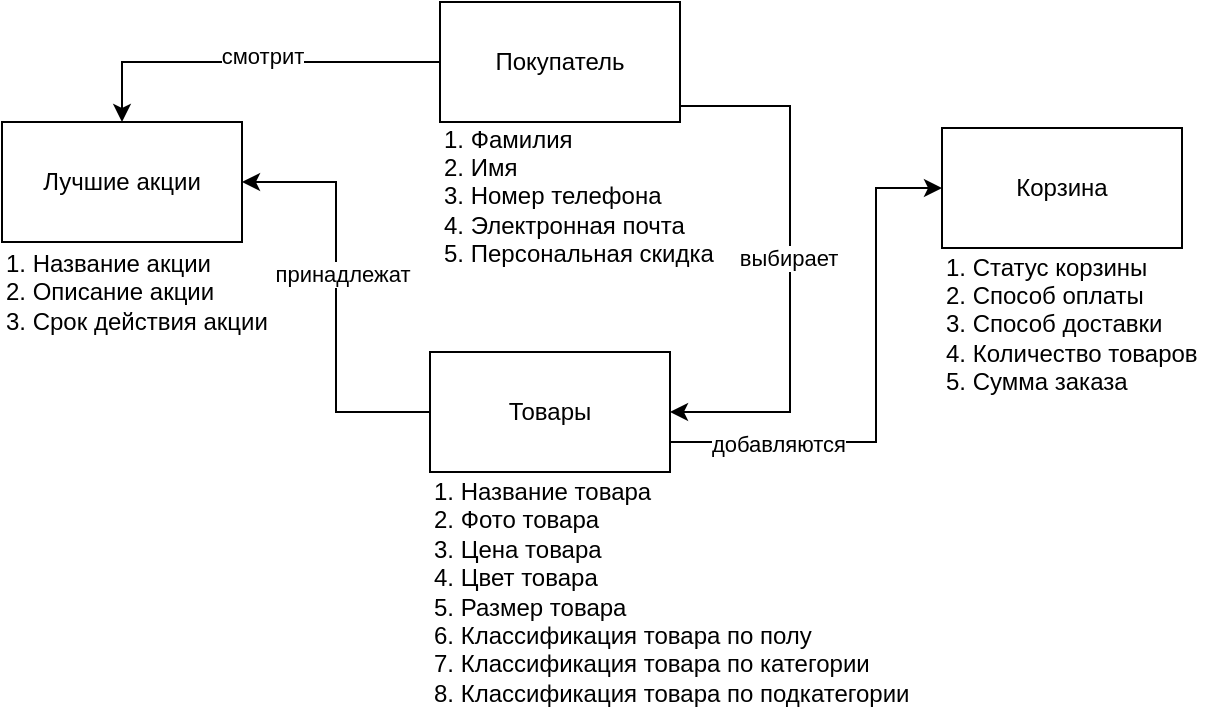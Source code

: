 <mxfile version="24.8.4">
  <diagram id="R2lEEEUBdFMjLlhIrx00" name="Page-1">
    <mxGraphModel dx="880" dy="468" grid="0" gridSize="10" guides="1" tooltips="1" connect="1" arrows="1" fold="1" page="1" pageScale="1" pageWidth="850" pageHeight="1100" math="0" shadow="0" extFonts="Permanent Marker^https://fonts.googleapis.com/css?family=Permanent+Marker">
      <root>
        <mxCell id="0" />
        <mxCell id="1" parent="0" />
        <mxCell id="Ht6bJsP6CyKfND0dMKXF-1" value="Покупатель" style="rounded=0;whiteSpace=wrap;html=1;" parent="1" vertex="1">
          <mxGeometry x="325" y="215" width="120" height="60" as="geometry" />
        </mxCell>
        <mxCell id="s-PLalnUDHH3pO70CZnb-1" value="Лучшие акции" style="rounded=0;whiteSpace=wrap;html=1;" parent="1" vertex="1">
          <mxGeometry x="106" y="275" width="120" height="60" as="geometry" />
        </mxCell>
        <mxCell id="s-PLalnUDHH3pO70CZnb-5" value="Товары" style="rounded=0;whiteSpace=wrap;html=1;" parent="1" vertex="1">
          <mxGeometry x="320" y="390" width="120" height="60" as="geometry" />
        </mxCell>
        <mxCell id="s-PLalnUDHH3pO70CZnb-10" value="1. Название акции&lt;div&gt;2. Описание акции&lt;/div&gt;&lt;div&gt;3. Срок действия акции&lt;/div&gt;" style="text;html=1;align=left;verticalAlign=middle;resizable=0;points=[];autosize=1;strokeColor=none;fillColor=none;" parent="1" vertex="1">
          <mxGeometry x="106" y="330" width="150" height="60" as="geometry" />
        </mxCell>
        <mxCell id="s-PLalnUDHH3pO70CZnb-22" value="1. Фамилия&lt;div&gt;2. Имя&lt;/div&gt;&lt;div&gt;3. Номер телефона&lt;/div&gt;&lt;div&gt;4. Электронная почта&lt;/div&gt;&lt;div&gt;5. Персональная скидка&lt;/div&gt;" style="text;html=1;align=left;verticalAlign=middle;resizable=0;points=[];autosize=1;strokeColor=none;fillColor=none;" parent="1" vertex="1">
          <mxGeometry x="325" y="267" width="160" height="90" as="geometry" />
        </mxCell>
        <mxCell id="s-PLalnUDHH3pO70CZnb-23" value="1. Название товара&lt;div&gt;2. Фото товара&lt;/div&gt;&lt;div&gt;3. Цена товара&lt;/div&gt;&lt;div&gt;4. Цвет товара&lt;/div&gt;&lt;div&gt;5. Размер товара&lt;/div&gt;&lt;div&gt;6. Классификация товара по полу&lt;/div&gt;&lt;div&gt;7. Классификация товара по категории&lt;/div&gt;&lt;div&gt;8. Классификация товара по подкатегории&lt;/div&gt;" style="text;html=1;align=left;verticalAlign=middle;resizable=0;points=[];autosize=1;strokeColor=none;fillColor=none;" parent="1" vertex="1">
          <mxGeometry x="320" y="446" width="256" height="127" as="geometry" />
        </mxCell>
        <mxCell id="ze5dJx4Fh_gwwAG59Pkr-1" value="Корзина" style="rounded=0;whiteSpace=wrap;html=1;" parent="1" vertex="1">
          <mxGeometry x="576" y="278" width="120" height="60" as="geometry" />
        </mxCell>
        <mxCell id="ze5dJx4Fh_gwwAG59Pkr-8" value="1. Статус корзины&lt;div&gt;2. Способ оплаты&lt;/div&gt;&lt;div&gt;3. Способ доставки&lt;/div&gt;&lt;div&gt;4. Количество товаров&lt;/div&gt;&lt;div&gt;5. Сумма заказа&lt;/div&gt;" style="text;html=1;align=left;verticalAlign=middle;resizable=0;points=[];autosize=1;strokeColor=none;fillColor=none;" parent="1" vertex="1">
          <mxGeometry x="576" y="334" width="144" height="84" as="geometry" />
        </mxCell>
        <mxCell id="ze5dJx4Fh_gwwAG59Pkr-11" value="" style="endArrow=classic;html=1;rounded=0;exitX=1;exitY=0.867;exitDx=0;exitDy=0;exitPerimeter=0;entryX=1;entryY=0.5;entryDx=0;entryDy=0;edgeStyle=orthogonalEdgeStyle;" parent="1" source="Ht6bJsP6CyKfND0dMKXF-1" target="s-PLalnUDHH3pO70CZnb-5" edge="1">
          <mxGeometry width="50" height="50" relative="1" as="geometry">
            <mxPoint x="520" y="440" as="sourcePoint" />
            <mxPoint x="570" y="390" as="targetPoint" />
            <Array as="points">
              <mxPoint x="500" y="267" />
              <mxPoint x="500" y="420" />
            </Array>
          </mxGeometry>
        </mxCell>
        <mxCell id="ze5dJx4Fh_gwwAG59Pkr-12" value="выбирает" style="edgeLabel;html=1;align=center;verticalAlign=middle;resizable=0;points=[];" parent="ze5dJx4Fh_gwwAG59Pkr-11" vertex="1" connectable="0">
          <mxGeometry x="-0.024" y="-1" relative="1" as="geometry">
            <mxPoint as="offset" />
          </mxGeometry>
        </mxCell>
        <mxCell id="ptxYyNzf4dsbf-dd8TwH-2" value="" style="endArrow=classic;html=1;rounded=0;exitX=0;exitY=0.5;exitDx=0;exitDy=0;entryX=0.5;entryY=0;entryDx=0;entryDy=0;edgeStyle=orthogonalEdgeStyle;" parent="1" source="Ht6bJsP6CyKfND0dMKXF-1" target="s-PLalnUDHH3pO70CZnb-1" edge="1">
          <mxGeometry width="50" height="50" relative="1" as="geometry">
            <mxPoint x="231" y="235" as="sourcePoint" />
            <mxPoint x="281" y="185" as="targetPoint" />
          </mxGeometry>
        </mxCell>
        <mxCell id="ptxYyNzf4dsbf-dd8TwH-3" value="смотрит" style="edgeLabel;html=1;align=center;verticalAlign=middle;resizable=0;points=[];" parent="ptxYyNzf4dsbf-dd8TwH-2" vertex="1" connectable="0">
          <mxGeometry x="0.005" y="3" relative="1" as="geometry">
            <mxPoint x="6" y="-6" as="offset" />
          </mxGeometry>
        </mxCell>
        <mxCell id="ptxYyNzf4dsbf-dd8TwH-4" value="" style="endArrow=classic;html=1;rounded=0;exitX=0;exitY=0.5;exitDx=0;exitDy=0;entryX=1;entryY=0.5;entryDx=0;entryDy=0;edgeStyle=orthogonalEdgeStyle;" parent="1" source="s-PLalnUDHH3pO70CZnb-5" target="s-PLalnUDHH3pO70CZnb-1" edge="1">
          <mxGeometry width="50" height="50" relative="1" as="geometry">
            <mxPoint x="210" y="444" as="sourcePoint" />
            <mxPoint x="260" y="394" as="targetPoint" />
          </mxGeometry>
        </mxCell>
        <mxCell id="ptxYyNzf4dsbf-dd8TwH-5" value="принадлежат" style="edgeLabel;html=1;align=center;verticalAlign=middle;resizable=0;points=[];" parent="ptxYyNzf4dsbf-dd8TwH-4" vertex="1" connectable="0">
          <mxGeometry x="-0.043" y="-1" relative="1" as="geometry">
            <mxPoint x="2" y="-16" as="offset" />
          </mxGeometry>
        </mxCell>
        <mxCell id="ptxYyNzf4dsbf-dd8TwH-6" value="" style="endArrow=classic;html=1;rounded=0;exitX=1;exitY=0.75;exitDx=0;exitDy=0;entryX=0;entryY=0.5;entryDx=0;entryDy=0;edgeStyle=orthogonalEdgeStyle;" parent="1" source="s-PLalnUDHH3pO70CZnb-5" target="ze5dJx4Fh_gwwAG59Pkr-1" edge="1">
          <mxGeometry width="50" height="50" relative="1" as="geometry">
            <mxPoint x="654" y="479" as="sourcePoint" />
            <mxPoint x="704" y="429" as="targetPoint" />
            <Array as="points">
              <mxPoint x="543" y="435" />
              <mxPoint x="543" y="308" />
            </Array>
          </mxGeometry>
        </mxCell>
        <mxCell id="ptxYyNzf4dsbf-dd8TwH-7" value="добавляются" style="edgeLabel;html=1;align=center;verticalAlign=middle;resizable=0;points=[];" parent="ptxYyNzf4dsbf-dd8TwH-6" vertex="1" connectable="0">
          <mxGeometry x="-0.49" y="3" relative="1" as="geometry">
            <mxPoint x="-13" y="4" as="offset" />
          </mxGeometry>
        </mxCell>
      </root>
    </mxGraphModel>
  </diagram>
</mxfile>
